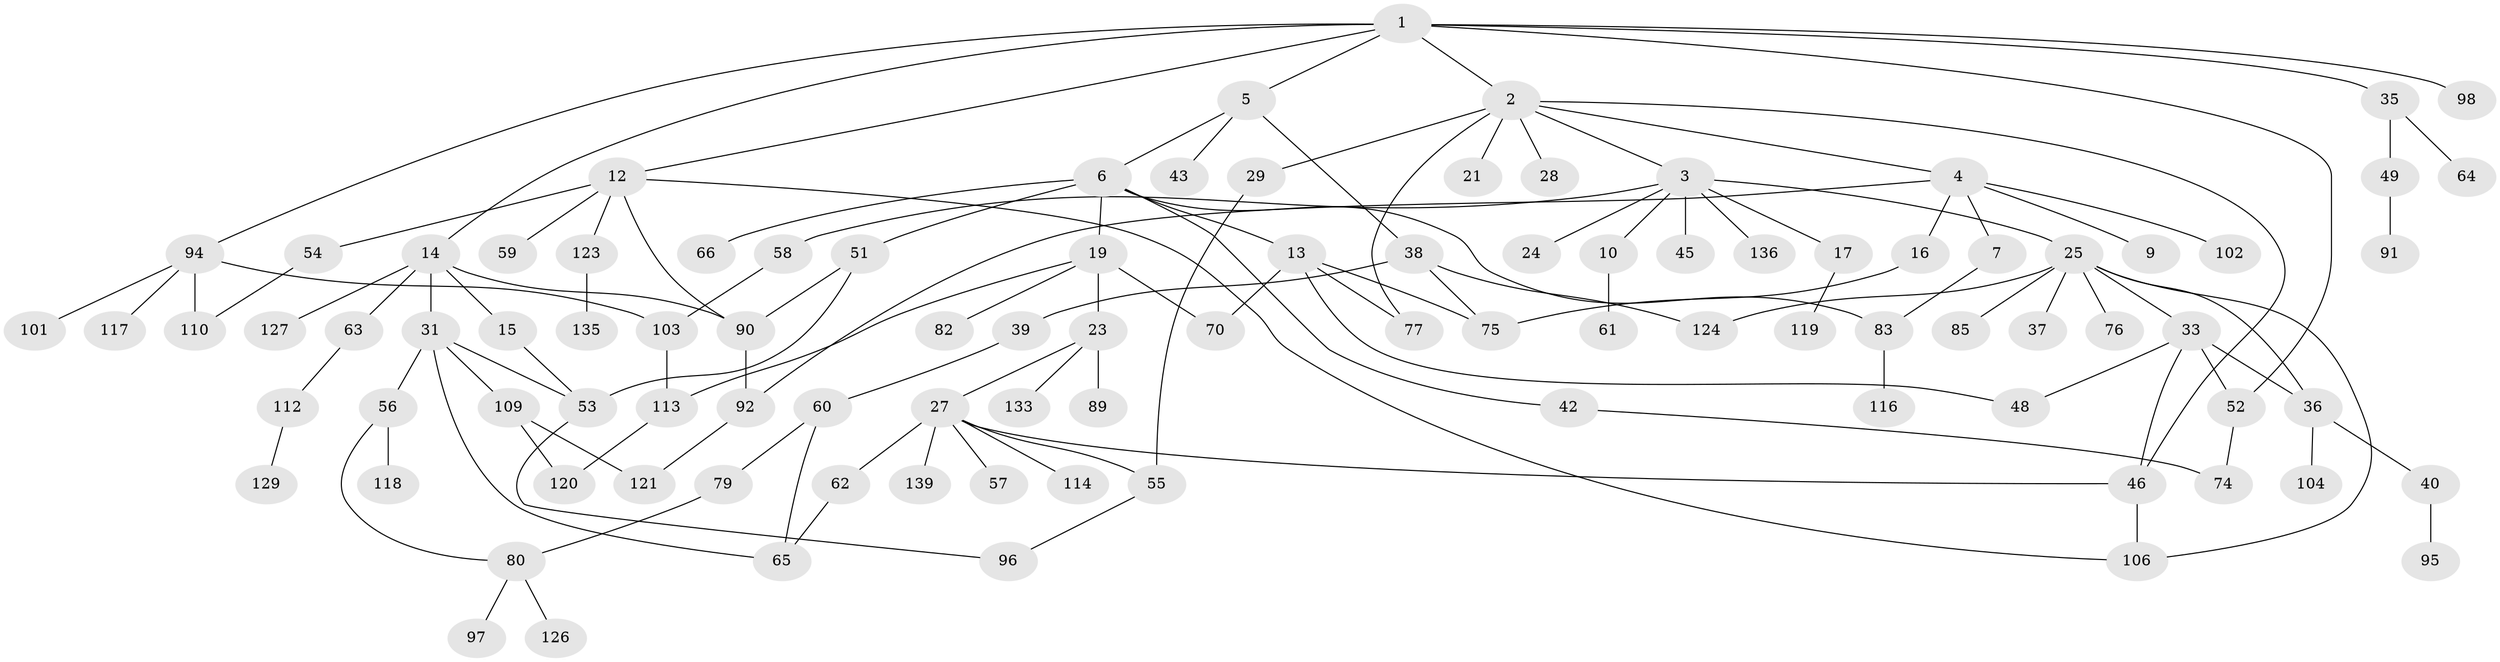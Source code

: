 // Generated by graph-tools (version 1.1) at 2025/23/03/03/25 07:23:30]
// undirected, 97 vertices, 125 edges
graph export_dot {
graph [start="1"]
  node [color=gray90,style=filled];
  1 [super="+34"];
  2 [super="+138"];
  3 [super="+20"];
  4 [super="+41"];
  5 [super="+8"];
  6 [super="+11"];
  7;
  9;
  10 [super="+128"];
  12 [super="+18"];
  13 [super="+44"];
  14 [super="+30"];
  15;
  16 [super="+93"];
  17;
  19 [super="+22"];
  21 [super="+26"];
  23 [super="+67"];
  24;
  25 [super="+32"];
  27 [super="+50"];
  28;
  29;
  31 [super="+71"];
  33 [super="+111"];
  35 [super="+86"];
  36;
  37;
  38 [super="+78"];
  39 [super="+100"];
  40;
  42 [super="+87"];
  43;
  45;
  46 [super="+47"];
  48 [super="+84"];
  49 [super="+68"];
  51;
  52;
  53 [super="+73"];
  54;
  55;
  56 [super="+69"];
  57;
  58 [super="+108"];
  59;
  60 [super="+137"];
  61;
  62 [super="+72"];
  63;
  64 [super="+88"];
  65 [super="+107"];
  66;
  70 [super="+81"];
  74;
  75;
  76;
  77 [super="+115"];
  79;
  80 [super="+122"];
  82;
  83;
  85;
  89;
  90 [super="+131"];
  91;
  92;
  94 [super="+99"];
  95 [super="+105"];
  96 [super="+132"];
  97;
  98;
  101;
  102;
  103 [super="+134"];
  104;
  106;
  109 [super="+125"];
  110;
  112;
  113;
  114;
  116;
  117;
  118;
  119;
  120;
  121;
  123 [super="+130"];
  124;
  126;
  127;
  129;
  133;
  135;
  136;
  139;
  1 -- 2;
  1 -- 5;
  1 -- 12;
  1 -- 14;
  1 -- 35;
  1 -- 52;
  1 -- 94;
  1 -- 98;
  2 -- 3;
  2 -- 4;
  2 -- 21;
  2 -- 28;
  2 -- 29;
  2 -- 46;
  2 -- 77;
  3 -- 10;
  3 -- 17;
  3 -- 25 [weight=2];
  3 -- 45;
  3 -- 136;
  3 -- 24;
  3 -- 58;
  4 -- 7;
  4 -- 9;
  4 -- 16;
  4 -- 102;
  4 -- 92;
  5 -- 6;
  5 -- 38;
  5 -- 43;
  6 -- 13;
  6 -- 19;
  6 -- 42;
  6 -- 51;
  6 -- 83;
  6 -- 66;
  7 -- 83;
  10 -- 61;
  12 -- 123;
  12 -- 106;
  12 -- 90;
  12 -- 59;
  12 -- 54;
  13 -- 75;
  13 -- 48;
  13 -- 77;
  13 -- 70;
  14 -- 15;
  14 -- 31;
  14 -- 127;
  14 -- 90;
  14 -- 63;
  15 -- 53;
  16 -- 75;
  17 -- 119;
  19 -- 70;
  19 -- 113;
  19 -- 82;
  19 -- 23;
  23 -- 27;
  23 -- 133;
  23 -- 89;
  25 -- 33;
  25 -- 37;
  25 -- 76;
  25 -- 124;
  25 -- 106;
  25 -- 36;
  25 -- 85;
  27 -- 55;
  27 -- 62;
  27 -- 139;
  27 -- 46;
  27 -- 57;
  27 -- 114;
  29 -- 55;
  31 -- 56;
  31 -- 65;
  31 -- 53;
  31 -- 109;
  33 -- 36;
  33 -- 52;
  33 -- 46;
  33 -- 48;
  35 -- 49;
  35 -- 64;
  36 -- 40;
  36 -- 104;
  38 -- 39;
  38 -- 75;
  38 -- 124;
  39 -- 60;
  40 -- 95;
  42 -- 74;
  46 -- 106;
  49 -- 91;
  51 -- 53;
  51 -- 90;
  52 -- 74;
  53 -- 96;
  54 -- 110;
  55 -- 96;
  56 -- 118;
  56 -- 80;
  58 -- 103;
  60 -- 79;
  60 -- 65;
  62 -- 65;
  63 -- 112;
  79 -- 80;
  80 -- 97;
  80 -- 126;
  83 -- 116;
  90 -- 92;
  92 -- 121;
  94 -- 103;
  94 -- 110;
  94 -- 101;
  94 -- 117;
  103 -- 113;
  109 -- 120;
  109 -- 121;
  112 -- 129;
  113 -- 120;
  123 -- 135;
}
